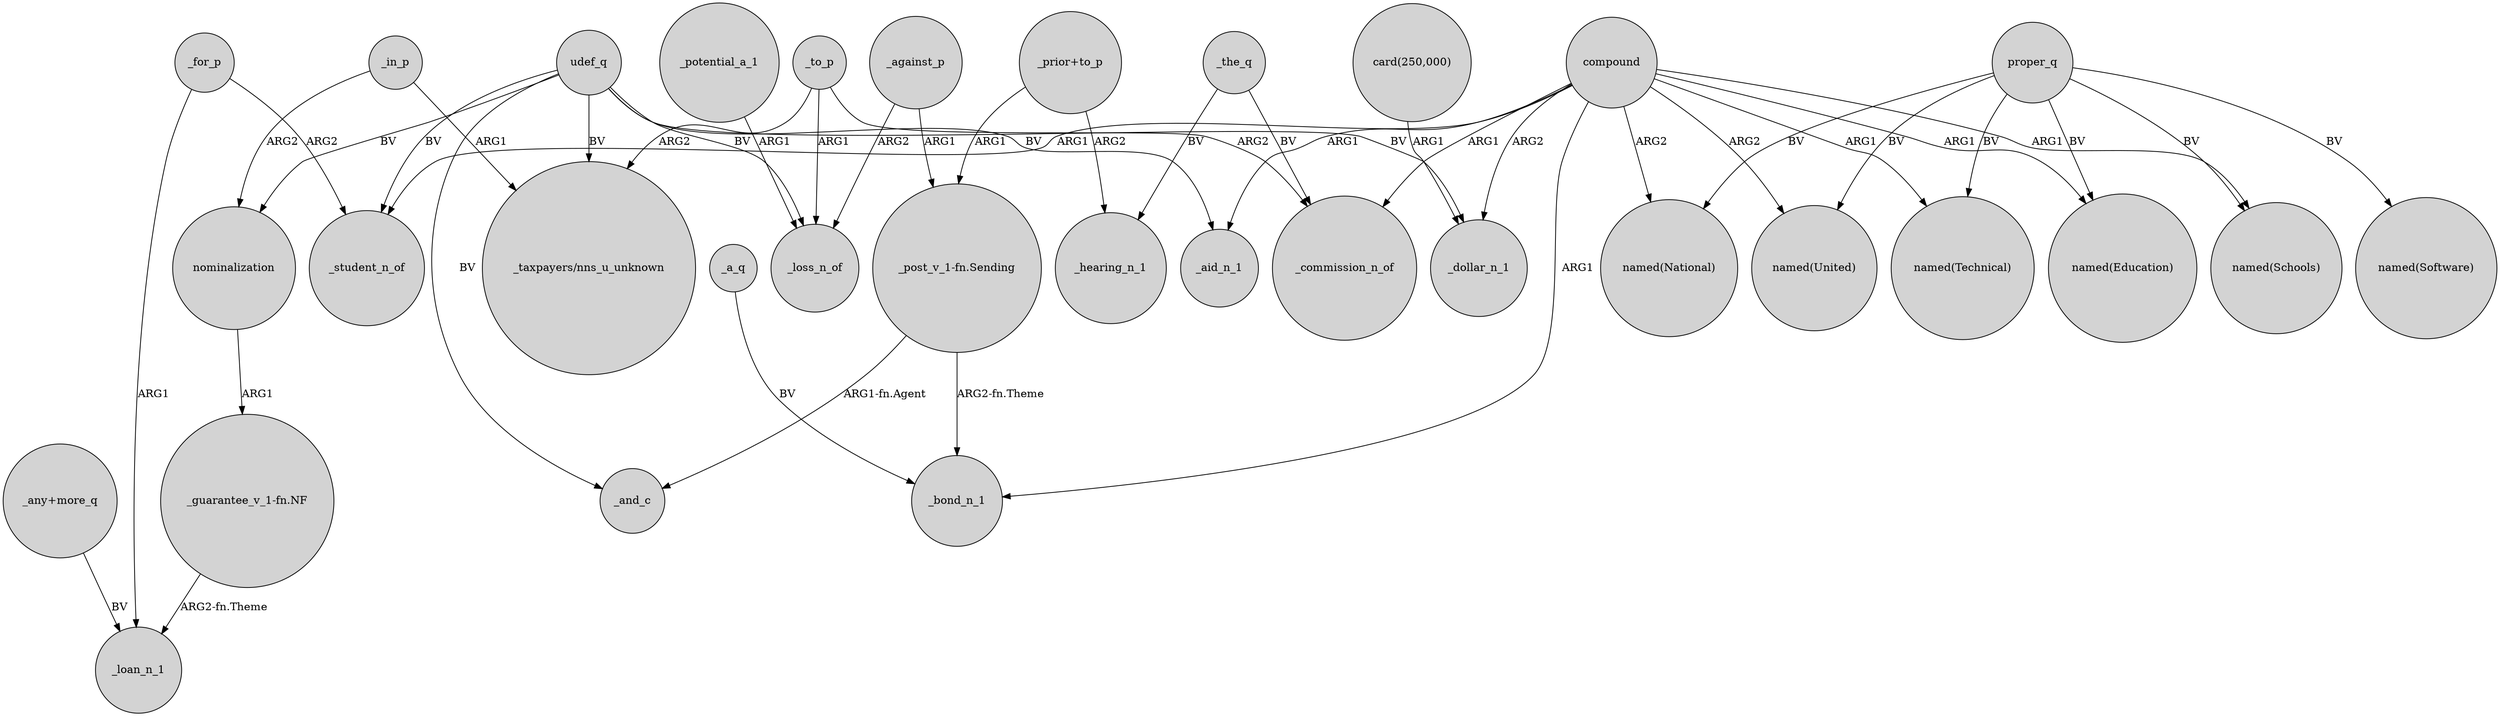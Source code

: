 digraph {
	node [shape=circle style=filled]
	"_any+more_q" -> _loan_n_1 [label=BV]
	_against_p -> _loss_n_of [label=ARG2]
	_to_p -> "_taxpayers/nns_u_unknown" [label=ARG2]
	"_prior+to_p" -> _hearing_n_1 [label=ARG2]
	"_post_v_1-fn.Sending" -> _bond_n_1 [label="ARG2-fn.Theme"]
	compound -> _bond_n_1 [label=ARG1]
	udef_q -> _student_n_of [label=BV]
	_in_p -> "_taxpayers/nns_u_unknown" [label=ARG1]
	proper_q -> "named(Education)" [label=BV]
	_for_p -> _student_n_of [label=ARG2]
	"_post_v_1-fn.Sending" -> _and_c [label="ARG1-fn.Agent"]
	_the_q -> _hearing_n_1 [label=BV]
	"_guarantee_v_1-fn.NF" -> _loan_n_1 [label="ARG2-fn.Theme"]
	"card(250,000)" -> _dollar_n_1 [label=ARG1]
	compound -> _aid_n_1 [label=ARG1]
	compound -> "named(Education)" [label=ARG1]
	compound -> "named(Schools)" [label=ARG1]
	compound -> "named(National)" [label=ARG2]
	proper_q -> "named(Software)" [label=BV]
	_to_p -> _commission_n_of [label=ARG2]
	udef_q -> "_taxpayers/nns_u_unknown" [label=BV]
	proper_q -> "named(United)" [label=BV]
	_potential_a_1 -> _loss_n_of [label=ARG1]
	proper_q -> "named(Schools)" [label=BV]
	udef_q -> nominalization [label=BV]
	proper_q -> "named(Technical)" [label=BV]
	compound -> _commission_n_of [label=ARG1]
	_the_q -> _commission_n_of [label=BV]
	_to_p -> _loss_n_of [label=ARG1]
	"_prior+to_p" -> "_post_v_1-fn.Sending" [label=ARG1]
	_a_q -> _bond_n_1 [label=BV]
	udef_q -> _aid_n_1 [label=BV]
	proper_q -> "named(National)" [label=BV]
	compound -> _student_n_of [label=ARG1]
	nominalization -> "_guarantee_v_1-fn.NF" [label=ARG1]
	compound -> "named(United)" [label=ARG2]
	_in_p -> nominalization [label=ARG2]
	compound -> _dollar_n_1 [label=ARG2]
	udef_q -> _and_c [label=BV]
	_against_p -> "_post_v_1-fn.Sending" [label=ARG1]
	compound -> "named(Technical)" [label=ARG1]
	_for_p -> _loan_n_1 [label=ARG1]
	udef_q -> _loss_n_of [label=BV]
	udef_q -> _dollar_n_1 [label=BV]
}
